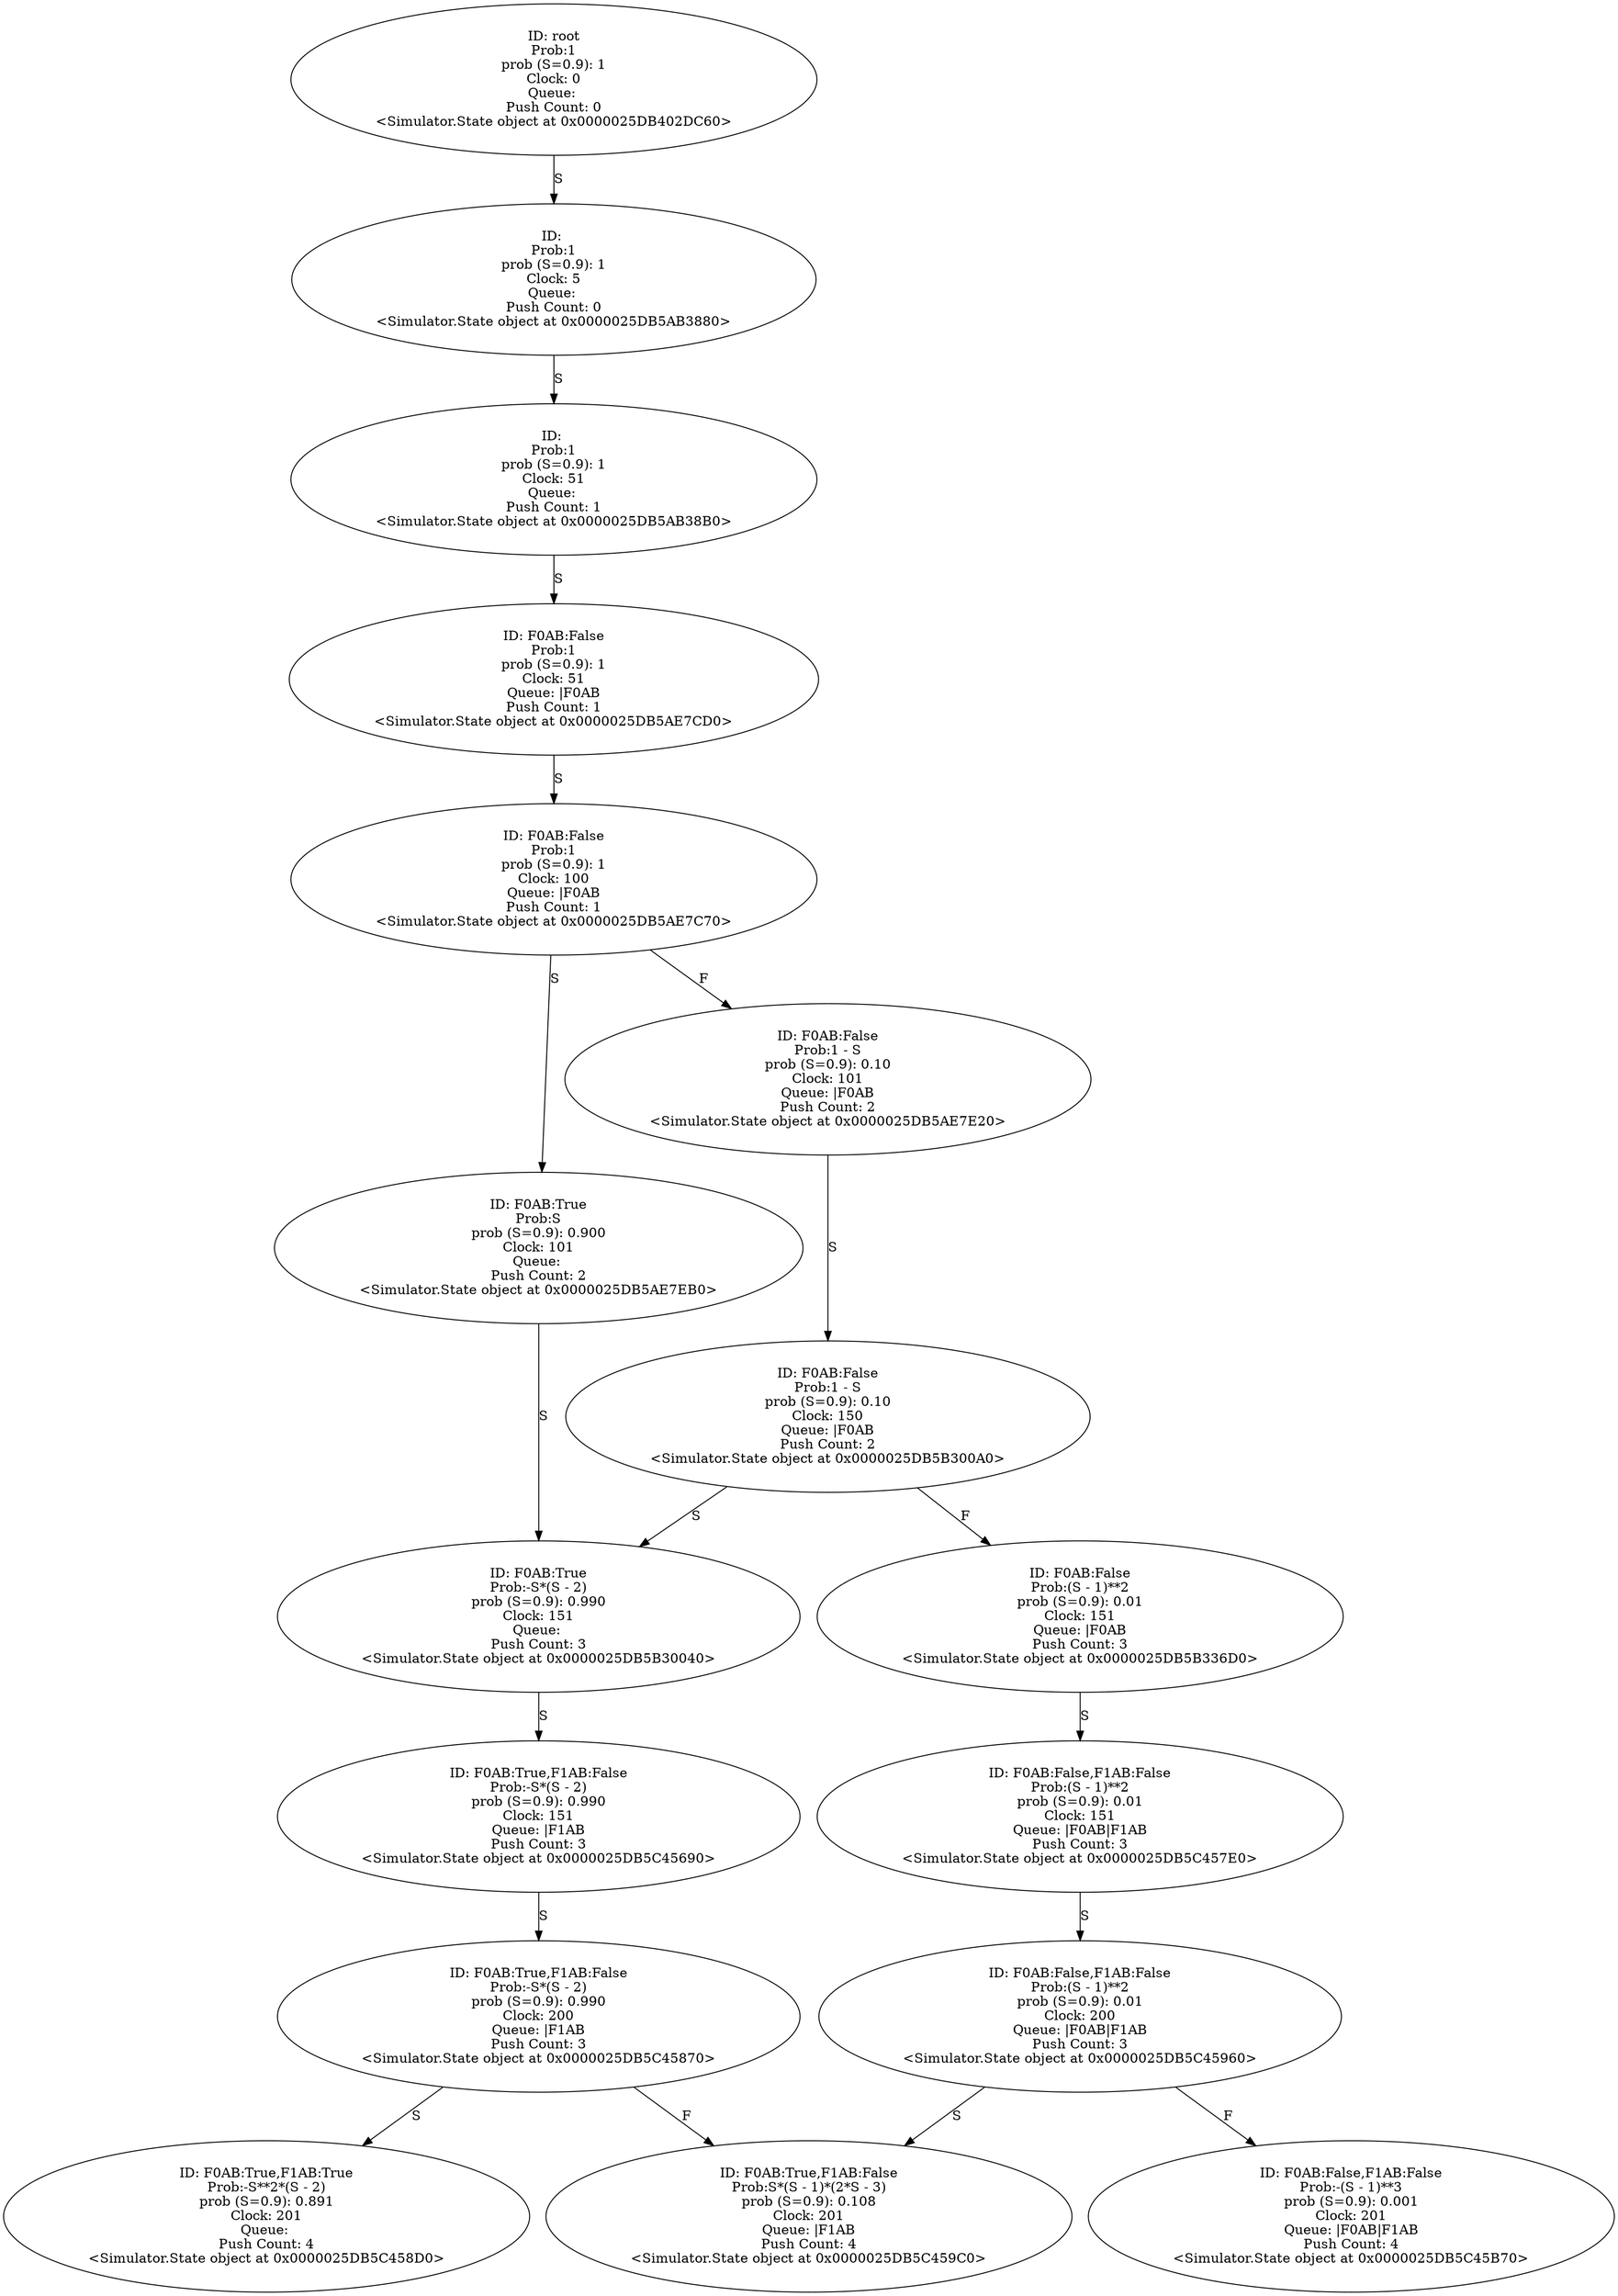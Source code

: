 digraph "./Output/./controled_frequency_S50_R100_t5_tPlus200" {
	<Simulator.State object at 0x0000025DB402DC60> [label="ID: root
Prob:1
prob (S=0.9): 1
Clock: 0
Queue: 
Push Count: 0
<Simulator.State object at 0x0000025DB402DC60>"]
	<Simulator.State object at 0x0000025DB402DC60> -> <Simulator.State object at 0x0000025DB5AB3880> [label=S]
	<Simulator.State object at 0x0000025DB5AB3880> [label="ID: 
Prob:1
prob (S=0.9): 1
Clock: 5
Queue: 
Push Count: 0
<Simulator.State object at 0x0000025DB5AB3880>"]
	<Simulator.State object at 0x0000025DB5AB3880> -> <Simulator.State object at 0x0000025DB5AB38B0> [label=S]
	<Simulator.State object at 0x0000025DB5AB38B0> [label="ID: 
Prob:1
prob (S=0.9): 1
Clock: 51
Queue: 
Push Count: 1
<Simulator.State object at 0x0000025DB5AB38B0>"]
	<Simulator.State object at 0x0000025DB5AB38B0> -> <Simulator.State object at 0x0000025DB5AE7CD0> [label=S]
	<Simulator.State object at 0x0000025DB5AE7CD0> [label="ID: F0AB:False
Prob:1
prob (S=0.9): 1
Clock: 51
Queue: |F0AB
Push Count: 1
<Simulator.State object at 0x0000025DB5AE7CD0>"]
	<Simulator.State object at 0x0000025DB5AE7CD0> -> <Simulator.State object at 0x0000025DB5AE7C70> [label=S]
	<Simulator.State object at 0x0000025DB5AE7C70> [label="ID: F0AB:False
Prob:1
prob (S=0.9): 1
Clock: 100
Queue: |F0AB
Push Count: 1
<Simulator.State object at 0x0000025DB5AE7C70>"]
	<Simulator.State object at 0x0000025DB5AE7C70> -> <Simulator.State object at 0x0000025DB5AE7E20> [label=F]
	<Simulator.State object at 0x0000025DB5AE7C70> -> <Simulator.State object at 0x0000025DB5AE7EB0> [label=S]
	<Simulator.State object at 0x0000025DB5AE7E20> [label="ID: F0AB:False
Prob:1 - S
prob (S=0.9): 0.10
Clock: 101
Queue: |F0AB
Push Count: 2
<Simulator.State object at 0x0000025DB5AE7E20>"]
	<Simulator.State object at 0x0000025DB5AE7E20> -> <Simulator.State object at 0x0000025DB5B300A0> [label=S]
	<Simulator.State object at 0x0000025DB5AE7EB0> [label="ID: F0AB:True
Prob:S
prob (S=0.9): 0.900
Clock: 101
Queue: 
Push Count: 2
<Simulator.State object at 0x0000025DB5AE7EB0>"]
	<Simulator.State object at 0x0000025DB5AE7EB0> -> <Simulator.State object at 0x0000025DB5B30040> [label=S]
	<Simulator.State object at 0x0000025DB5B300A0> [label="ID: F0AB:False
Prob:1 - S
prob (S=0.9): 0.10
Clock: 150
Queue: |F0AB
Push Count: 2
<Simulator.State object at 0x0000025DB5B300A0>"]
	<Simulator.State object at 0x0000025DB5B300A0> -> <Simulator.State object at 0x0000025DB5B336D0> [label=F]
	<Simulator.State object at 0x0000025DB5B300A0> -> <Simulator.State object at 0x0000025DB5B30040> [label=S]
	<Simulator.State object at 0x0000025DB5B30040> [label="ID: F0AB:True
Prob:-S*(S - 2)
prob (S=0.9): 0.990
Clock: 151
Queue: 
Push Count: 3
<Simulator.State object at 0x0000025DB5B30040>"]
	<Simulator.State object at 0x0000025DB5B30040> -> <Simulator.State object at 0x0000025DB5C45690> [label=S]
	<Simulator.State object at 0x0000025DB5B336D0> [label="ID: F0AB:False
Prob:(S - 1)**2
prob (S=0.9): 0.01
Clock: 151
Queue: |F0AB
Push Count: 3
<Simulator.State object at 0x0000025DB5B336D0>"]
	<Simulator.State object at 0x0000025DB5B336D0> -> <Simulator.State object at 0x0000025DB5C457E0> [label=S]
	<Simulator.State object at 0x0000025DB5C45690> [label="ID: F0AB:True,F1AB:False
Prob:-S*(S - 2)
prob (S=0.9): 0.990
Clock: 151
Queue: |F1AB
Push Count: 3
<Simulator.State object at 0x0000025DB5C45690>"]
	<Simulator.State object at 0x0000025DB5C45690> -> <Simulator.State object at 0x0000025DB5C45870> [label=S]
	<Simulator.State object at 0x0000025DB5C457E0> [label="ID: F0AB:False,F1AB:False
Prob:(S - 1)**2
prob (S=0.9): 0.01
Clock: 151
Queue: |F0AB|F1AB
Push Count: 3
<Simulator.State object at 0x0000025DB5C457E0>"]
	<Simulator.State object at 0x0000025DB5C457E0> -> <Simulator.State object at 0x0000025DB5C45960> [label=S]
	<Simulator.State object at 0x0000025DB5C45870> [label="ID: F0AB:True,F1AB:False
Prob:-S*(S - 2)
prob (S=0.9): 0.990
Clock: 200
Queue: |F1AB
Push Count: 3
<Simulator.State object at 0x0000025DB5C45870>"]
	<Simulator.State object at 0x0000025DB5C45870> -> <Simulator.State object at 0x0000025DB5C459C0> [label=F]
	<Simulator.State object at 0x0000025DB5C45870> -> <Simulator.State object at 0x0000025DB5C458D0> [label=S]
	<Simulator.State object at 0x0000025DB5C45960> [label="ID: F0AB:False,F1AB:False
Prob:(S - 1)**2
prob (S=0.9): 0.01
Clock: 200
Queue: |F0AB|F1AB
Push Count: 3
<Simulator.State object at 0x0000025DB5C45960>"]
	<Simulator.State object at 0x0000025DB5C45960> -> <Simulator.State object at 0x0000025DB5C45B70> [label=F]
	<Simulator.State object at 0x0000025DB5C45960> -> <Simulator.State object at 0x0000025DB5C459C0> [label=S]
	<Simulator.State object at 0x0000025DB5C459C0> [label="ID: F0AB:True,F1AB:False
Prob:S*(S - 1)*(2*S - 3)
prob (S=0.9): 0.108
Clock: 201
Queue: |F1AB
Push Count: 4
<Simulator.State object at 0x0000025DB5C459C0>"]
	<Simulator.State object at 0x0000025DB5C458D0> [label="ID: F0AB:True,F1AB:True
Prob:-S**2*(S - 2)
prob (S=0.9): 0.891
Clock: 201
Queue: 
Push Count: 4
<Simulator.State object at 0x0000025DB5C458D0>"]
	<Simulator.State object at 0x0000025DB5C45B70> [label="ID: F0AB:False,F1AB:False
Prob:-(S - 1)**3
prob (S=0.9): 0.001
Clock: 201
Queue: |F0AB|F1AB
Push Count: 4
<Simulator.State object at 0x0000025DB5C45B70>"]
}
